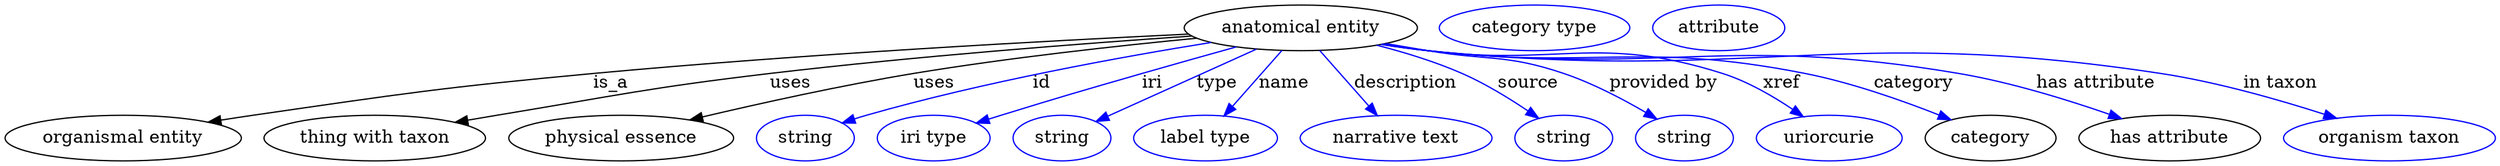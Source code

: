 digraph {
	graph [bb="0,0,1959.1,123"];
	node [label="\N"];
	"anatomical entity"	[height=0.5,
		label="anatomical entity",
		pos="1018.9,105",
		width=2.5456];
	"organismal entity"	[height=0.5,
		pos="92.942,18",
		width=2.5817];
	"anatomical entity" -> "organismal entity"	[label=is_a,
		lp="475.94,61.5",
		pos="e,159.82,30.56 930.54,100.09 820.58,94.85 627.15,84.386 461.94,69 342.89,57.912 313.27,53.166 194.94,36 186.77,34.814 178.24,33.506 \
169.75,32.157"];
	"thing with taxon"	[height=0.5,
		pos="290.94,18",
		width=2.4192];
	"anatomical entity" -> "thing with taxon"	[label=uses,
		lp="617.44,61.5",
		pos="e,354.17,30.402 933.11,98.563 848.48,92.791 715.56,82.619 600.94,69 505.38,57.645 481.88,51.725 386.94,36 379.57,34.779 371.88,33.473 \
364.21,32.149"];
	"physical essence"	[height=0.5,
		pos="483.94,18",
		width=2.4553];
	"anatomical entity" -> "physical essence"	[label=uses,
		lp="730.44,61.5",
		pos="e,538.02,32.355 937.08,96.843 875.49,90.917 789.13,81.456 713.94,69 657.42,59.637 593.81,45.531 547.84,34.687"];
	id	[color=blue,
		height=0.5,
		label=string,
		pos="628.94,18",
		width=1.0652];
	"anatomical entity" -> id	[color=blue,
		label=id,
		lp="814.94,61.5",
		pos="e,657.95,29.922 948.38,93.453 878.66,82.22 769.34,62.417 676.94,36 673.84,35.113 670.65,34.133 667.45,33.106",
		style=solid];
	iri	[color=blue,
		height=0.5,
		label="iri type",
		pos="729.94,18",
		width=1.2277];
	"anatomical entity" -> iri	[color=blue,
		label=iri,
		lp="901.94,61.5",
		pos="e,763.62,29.681 968.1,89.993 945.38,83.675 918.29,76.061 893.94,69 844.92,54.785 832.73,50.997 783.94,36 780.45,34.926 776.83,33.805 \
773.2,32.674",
		style=solid];
	type	[color=blue,
		height=0.5,
		label=string,
		pos="830.94,18",
		width=1.0652];
	"anatomical entity" -> type	[color=blue,
		label=type,
		lp="952.94,61.5",
		pos="e,857.48,31 984.02,88.211 950.68,73.136 900.66,50.52 866.95,35.282",
		style=solid];
	name	[color=blue,
		height=0.5,
		label="label type",
		pos="943.94,18",
		width=1.5707];
	"anatomical entity" -> name	[color=blue,
		label=name,
		lp="1005.9,61.5",
		pos="e,958.47,35.469 1004.1,87.207 993.06,74.669 977.78,57.35 965.38,43.302",
		style=solid];
	description	[color=blue,
		height=0.5,
		label="narrative text",
		pos="1093.9,18",
		width=2.0943];
	"anatomical entity" -> description	[color=blue,
		label=description,
		lp="1101.4,61.5",
		pos="e,1079.2,35.758 1033.8,87.207 1044.8,74.75 1059.9,57.573 1072.3,43.574",
		style=solid];
	source	[color=blue,
		height=0.5,
		label=string,
		pos="1225.9,18",
		width=1.0652];
	"anatomical entity" -> source	[color=blue,
		label=source,
		lp="1197.9,61.5",
		pos="e,1206.1,33.664 1078.7,91.341 1100.3,85.767 1124.7,78.333 1145.9,69 1164.1,61.018 1183,49.386 1197.9,39.349",
		style=solid];
	"provided by"	[color=blue,
		height=0.5,
		label=string,
		pos="1320.9,18",
		width=1.0652];
	"anatomical entity" -> "provided by"	[color=blue,
		label="provided by",
		lp="1304.4,61.5",
		pos="e,1299.2,33.019 1085.6,92.645 1096.8,90.756 1108.2,88.821 1118.9,87 1166.5,78.959 1180.3,84.424 1225.9,69 1248.5,61.385 1272.2,48.921 \
1290.3,38.343",
		style=solid];
	xref	[color=blue,
		height=0.5,
		label=uriorcurie,
		pos="1434.9,18",
		width=1.5887];
	"anatomical entity" -> xref	[color=blue,
		label=xref,
		lp="1397.4,61.5",
		pos="e,1414.5,34.852 1083.4,92.162 1095.2,90.245 1107.4,88.425 1118.9,87 1221.6,74.32 1252.4,100.27 1350.9,69 1370.5,62.78 1390.4,51.241 \
1405.9,40.814",
		style=solid];
	category	[height=0.5,
		pos="1561.9,18",
		width=1.4263];
	"anatomical entity" -> category	[color=blue,
		label=category,
		lp="1501.4,61.5",
		pos="e,1530.7,32.445 1082.8,92.087 1094.8,90.154 1107.2,88.348 1118.9,87 1250.3,71.896 1286.2,94.655 1415.9,69 1452.5,61.762 1492.5,47.603 \
1521.4,36.195",
		style=solid];
	"has attribute"	[height=0.5,
		pos="1702.9,18",
		width=1.9859];
	"anatomical entity" -> "has attribute"	[color=blue,
		label="has attribute",
		lp="1644.9,61.5",
		pos="e,1665,33.386 1082.5,91.963 1094.6,90.029 1107.1,88.254 1118.9,87 1303.9,67.379 1353.6,100.06 1536.9,69 1577.7,62.098 1622.5,48.218 \
1655.2,36.829",
		style=solid];
	"in taxon"	[color=blue,
		height=0.5,
		label="organism taxon",
		pos="1875.9,18",
		width=2.3109];
	"anatomical entity" -> "in taxon"	[color=blue,
		label="in taxon",
		lp="1789.9,61.5",
		pos="e,1834.4,33.615 1082,91.934 1094.2,89.978 1106.9,88.202 1118.9,87 1374.2,61.44 1442.3,107.61 1695.9,69 1740.2,62.263 1789.1,48.256 \
1824.7,36.777",
		style=solid];
	"named thing_category"	[color=blue,
		height=0.5,
		label="category type",
		pos="1202.9,105",
		width=2.0762];
	"organismal entity_has attribute"	[color=blue,
		height=0.5,
		label=attribute,
		pos="1347.9,105",
		width=1.4443];
}
